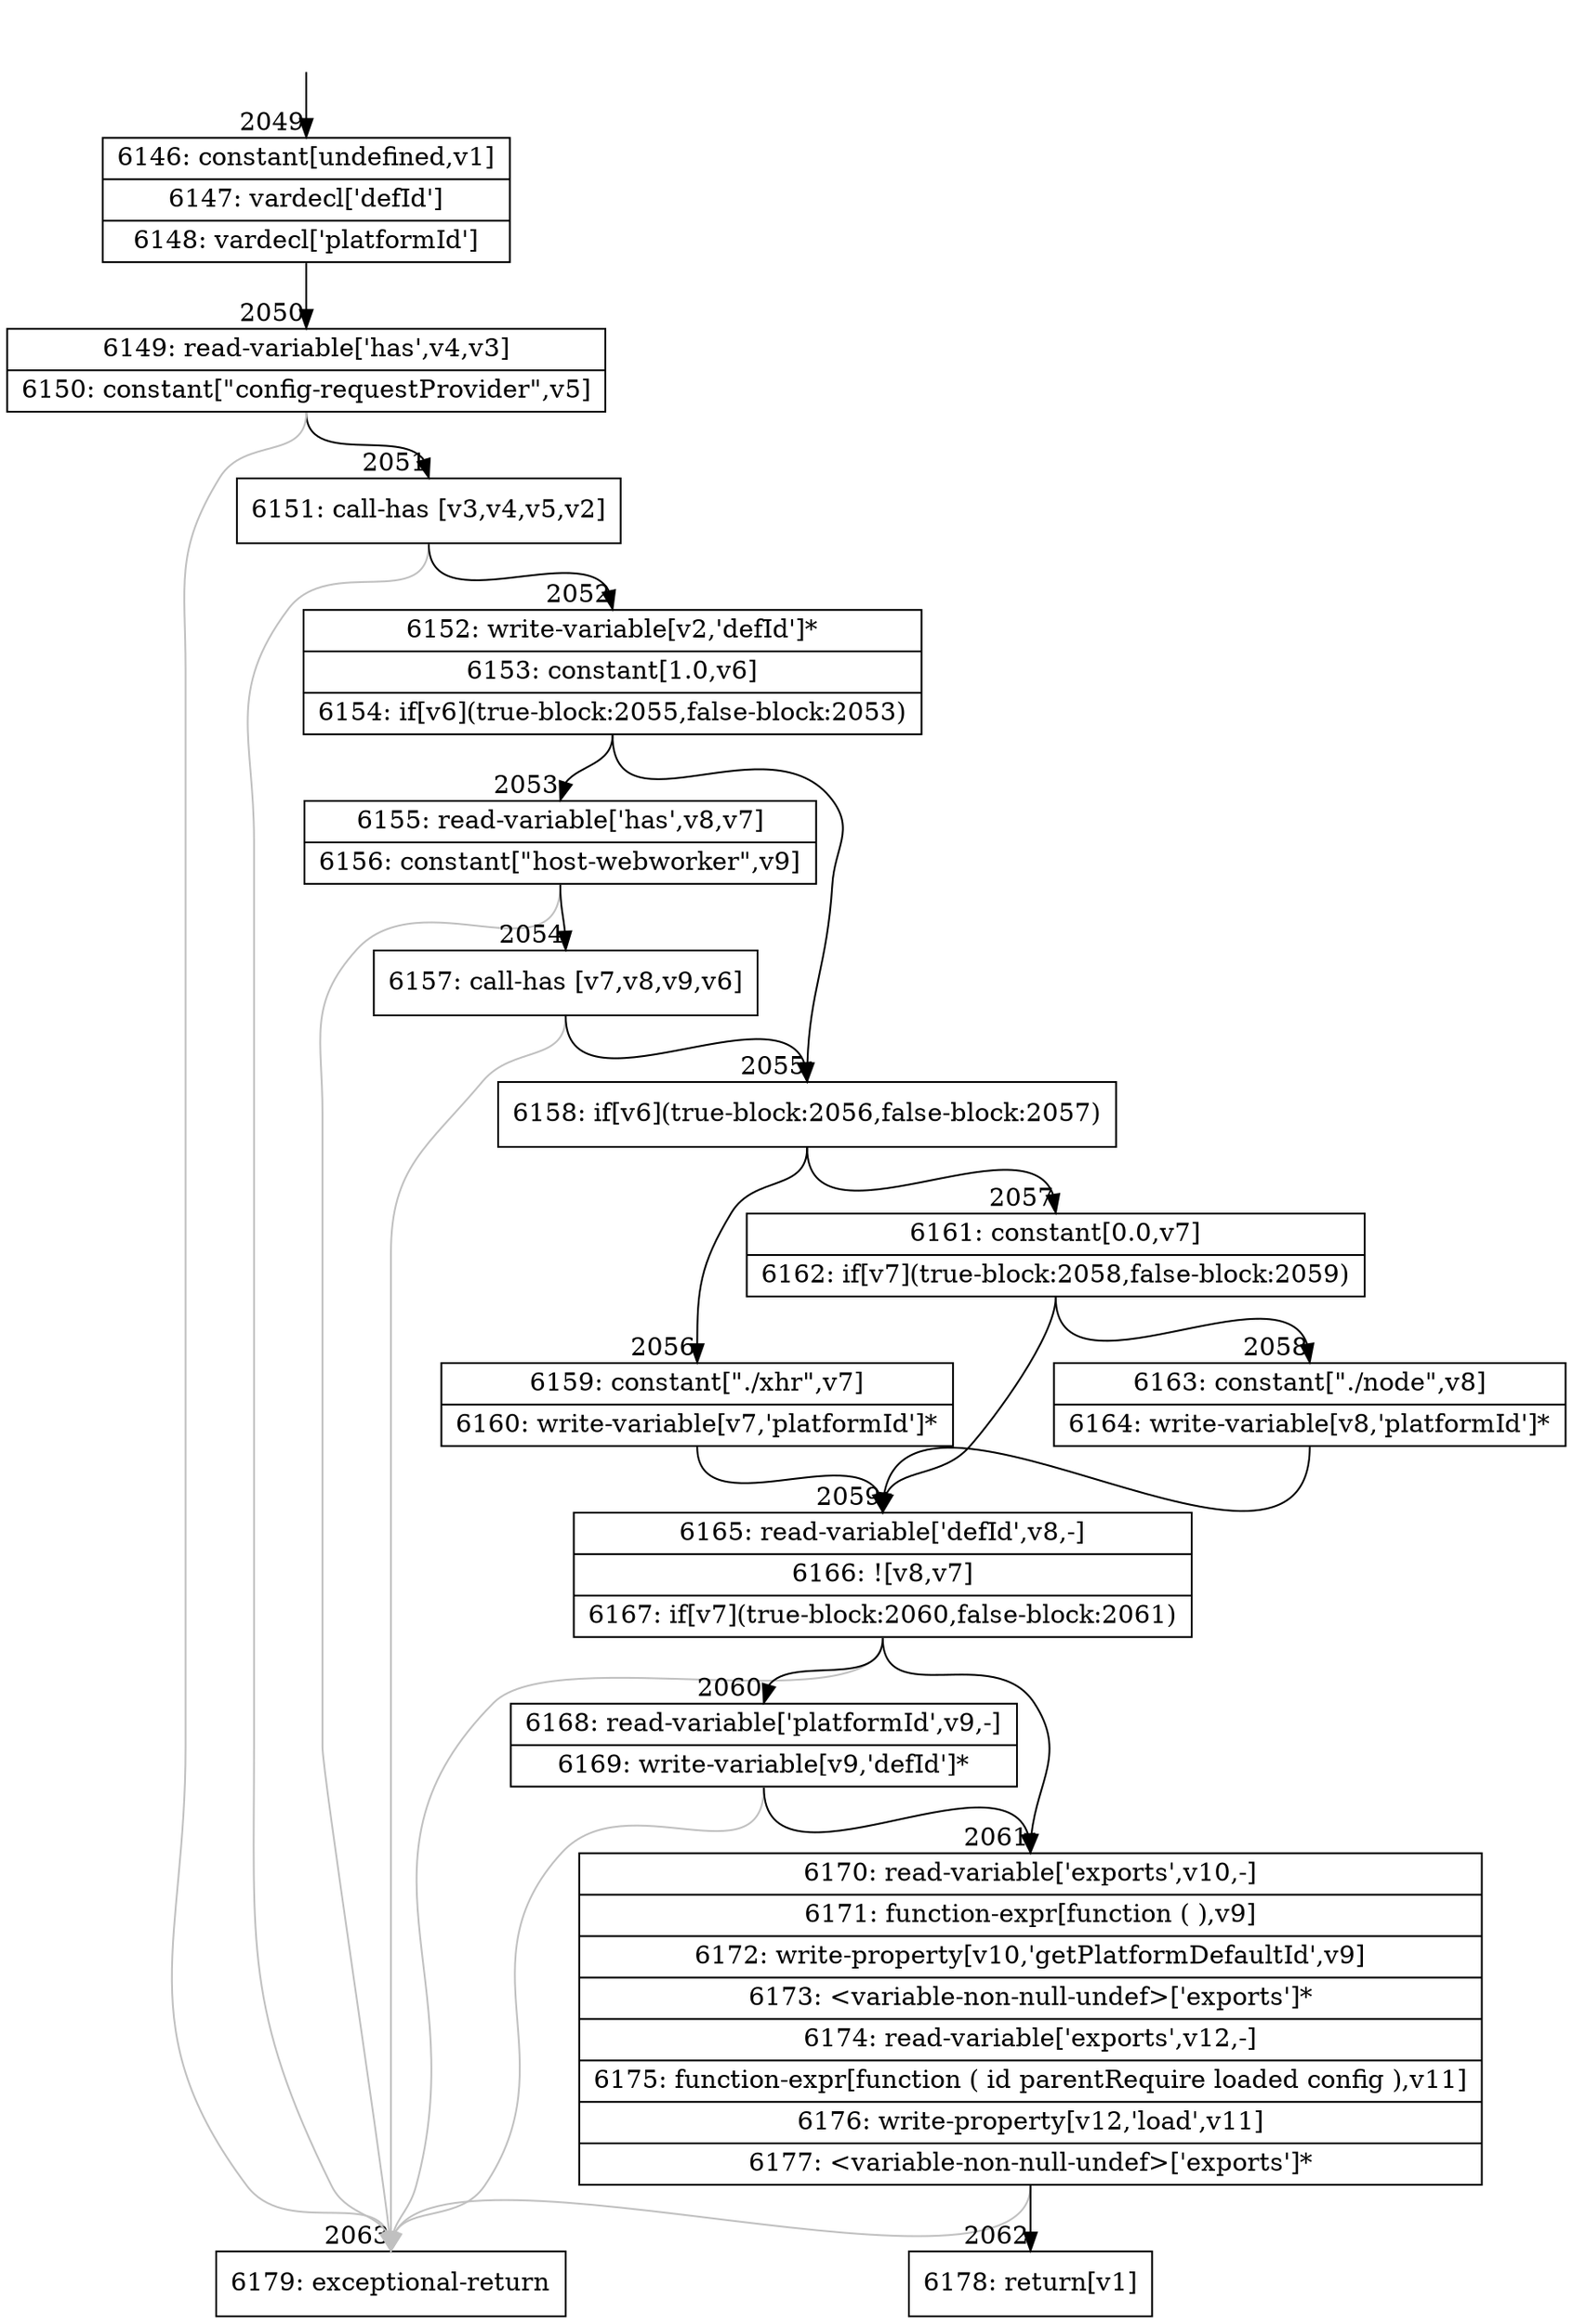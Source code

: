 digraph {
rankdir="TD"
BB_entry111[shape=none,label=""];
BB_entry111 -> BB2049 [tailport=s, headport=n, headlabel="    2049"]
BB2049 [shape=record label="{6146: constant[undefined,v1]|6147: vardecl['defId']|6148: vardecl['platformId']}" ] 
BB2049 -> BB2050 [tailport=s, headport=n, headlabel="      2050"]
BB2050 [shape=record label="{6149: read-variable['has',v4,v3]|6150: constant[\"config-requestProvider\",v5]}" ] 
BB2050 -> BB2051 [tailport=s, headport=n, headlabel="      2051"]
BB2050 -> BB2063 [tailport=s, headport=n, color=gray, headlabel="      2063"]
BB2051 [shape=record label="{6151: call-has [v3,v4,v5,v2]}" ] 
BB2051 -> BB2052 [tailport=s, headport=n, headlabel="      2052"]
BB2051 -> BB2063 [tailport=s, headport=n, color=gray]
BB2052 [shape=record label="{6152: write-variable[v2,'defId']*|6153: constant[1.0,v6]|6154: if[v6](true-block:2055,false-block:2053)}" ] 
BB2052 -> BB2055 [tailport=s, headport=n, headlabel="      2055"]
BB2052 -> BB2053 [tailport=s, headport=n, headlabel="      2053"]
BB2053 [shape=record label="{6155: read-variable['has',v8,v7]|6156: constant[\"host-webworker\",v9]}" ] 
BB2053 -> BB2054 [tailport=s, headport=n, headlabel="      2054"]
BB2053 -> BB2063 [tailport=s, headport=n, color=gray]
BB2054 [shape=record label="{6157: call-has [v7,v8,v9,v6]}" ] 
BB2054 -> BB2055 [tailport=s, headport=n]
BB2054 -> BB2063 [tailport=s, headport=n, color=gray]
BB2055 [shape=record label="{6158: if[v6](true-block:2056,false-block:2057)}" ] 
BB2055 -> BB2056 [tailport=s, headport=n, headlabel="      2056"]
BB2055 -> BB2057 [tailport=s, headport=n, headlabel="      2057"]
BB2056 [shape=record label="{6159: constant[\"./xhr\",v7]|6160: write-variable[v7,'platformId']*}" ] 
BB2056 -> BB2059 [tailport=s, headport=n, headlabel="      2059"]
BB2057 [shape=record label="{6161: constant[0.0,v7]|6162: if[v7](true-block:2058,false-block:2059)}" ] 
BB2057 -> BB2058 [tailport=s, headport=n, headlabel="      2058"]
BB2057 -> BB2059 [tailport=s, headport=n]
BB2058 [shape=record label="{6163: constant[\"./node\",v8]|6164: write-variable[v8,'platformId']*}" ] 
BB2058 -> BB2059 [tailport=s, headport=n]
BB2059 [shape=record label="{6165: read-variable['defId',v8,-]|6166: ![v8,v7]|6167: if[v7](true-block:2060,false-block:2061)}" ] 
BB2059 -> BB2060 [tailport=s, headport=n, headlabel="      2060"]
BB2059 -> BB2061 [tailport=s, headport=n, headlabel="      2061"]
BB2059 -> BB2063 [tailport=s, headport=n, color=gray]
BB2060 [shape=record label="{6168: read-variable['platformId',v9,-]|6169: write-variable[v9,'defId']*}" ] 
BB2060 -> BB2061 [tailport=s, headport=n]
BB2060 -> BB2063 [tailport=s, headport=n, color=gray]
BB2061 [shape=record label="{6170: read-variable['exports',v10,-]|6171: function-expr[function ( ),v9]|6172: write-property[v10,'getPlatformDefaultId',v9]|6173: \<variable-non-null-undef\>['exports']*|6174: read-variable['exports',v12,-]|6175: function-expr[function ( id parentRequire loaded config ),v11]|6176: write-property[v12,'load',v11]|6177: \<variable-non-null-undef\>['exports']*}" ] 
BB2061 -> BB2062 [tailport=s, headport=n, headlabel="      2062"]
BB2061 -> BB2063 [tailport=s, headport=n, color=gray]
BB2062 [shape=record label="{6178: return[v1]}" ] 
BB2063 [shape=record label="{6179: exceptional-return}" ] 
//#$~ 2025
}
